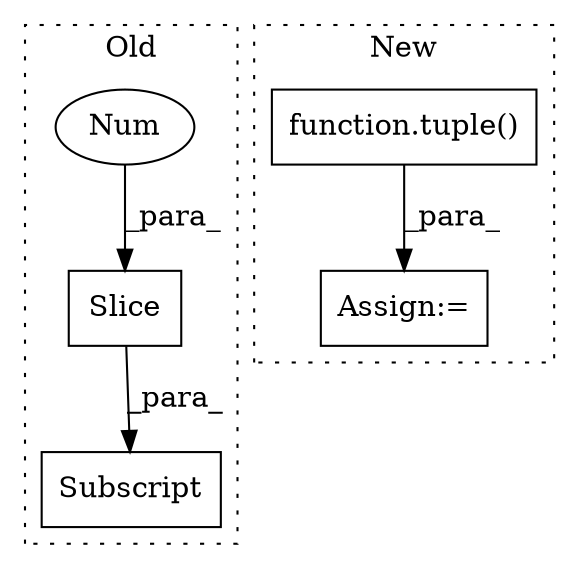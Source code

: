 digraph G {
subgraph cluster0 {
1 [label="Slice" a="80" s="3049" l="2" shape="box"];
3 [label="Num" a="76" s="3049" l="1" shape="ellipse"];
4 [label="Subscript" a="63" s="3037,0" l="15,0" shape="box"];
label = "Old";
style="dotted";
}
subgraph cluster1 {
2 [label="function.tuple()" a="75" s="4037,4068" l="27,90" shape="box"];
5 [label="Assign:=" a="68" s="4034" l="3" shape="box"];
label = "New";
style="dotted";
}
1 -> 4 [label="_para_"];
2 -> 5 [label="_para_"];
3 -> 1 [label="_para_"];
}